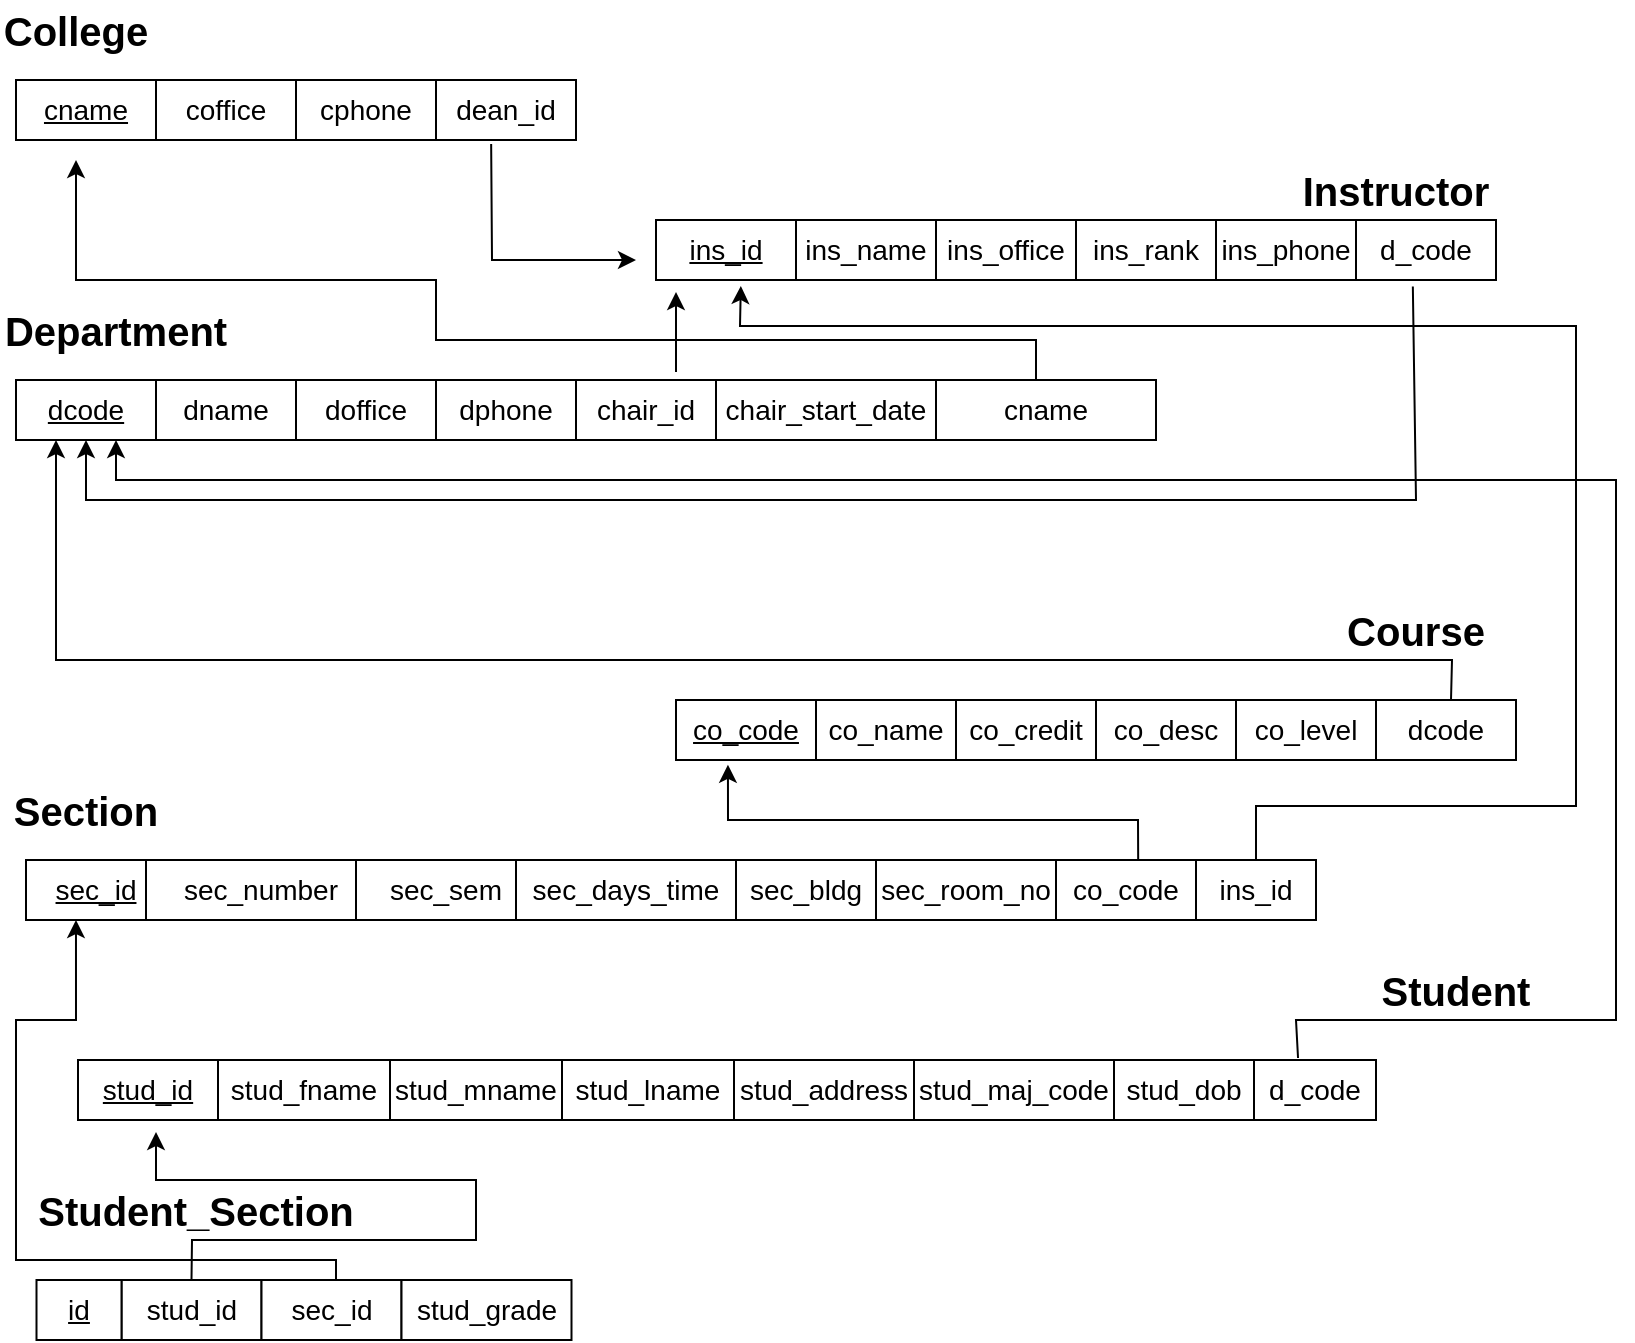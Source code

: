 <mxfile version="24.3.1" type="device">
  <diagram name="Page-1" id="ducd93hACRnwZ_MA11Ve">
    <mxGraphModel dx="1266" dy="692" grid="1" gridSize="10" guides="1" tooltips="1" connect="1" arrows="1" fold="1" page="1" pageScale="1" pageWidth="827" pageHeight="1169" math="0" shadow="0">
      <root>
        <mxCell id="0" />
        <mxCell id="1" parent="0" />
        <mxCell id="RGdw6zsYyYciSOCUpTUz-1" value="&lt;u&gt;&lt;font style=&quot;font-size: 14px;&quot;&gt;cname&lt;/font&gt;&lt;/u&gt;" style="rounded=0;whiteSpace=wrap;html=1;" parent="1" vertex="1">
          <mxGeometry x="10" y="50" width="70" height="30" as="geometry" />
        </mxCell>
        <mxCell id="RGdw6zsYyYciSOCUpTUz-2" value="&lt;b&gt;&lt;font style=&quot;font-size: 20px;&quot;&gt;College&lt;/font&gt;&lt;/b&gt;" style="text;html=1;align=center;verticalAlign=middle;whiteSpace=wrap;rounded=0;" parent="1" vertex="1">
          <mxGeometry x="10" y="10" width="60" height="30" as="geometry" />
        </mxCell>
        <mxCell id="RGdw6zsYyYciSOCUpTUz-3" value="&lt;font style=&quot;font-size: 14px;&quot;&gt;coffice&lt;/font&gt;" style="rounded=0;whiteSpace=wrap;html=1;" parent="1" vertex="1">
          <mxGeometry x="80" y="50" width="70" height="30" as="geometry" />
        </mxCell>
        <mxCell id="RGdw6zsYyYciSOCUpTUz-4" value="&lt;font style=&quot;font-size: 14px;&quot;&gt;cphone&lt;/font&gt;" style="rounded=0;whiteSpace=wrap;html=1;" parent="1" vertex="1">
          <mxGeometry x="150" y="50" width="70" height="30" as="geometry" />
        </mxCell>
        <mxCell id="RGdw6zsYyYciSOCUpTUz-5" value="&lt;font style=&quot;font-size: 14px;&quot;&gt;dean_id&lt;/font&gt;" style="rounded=0;whiteSpace=wrap;html=1;" parent="1" vertex="1">
          <mxGeometry x="220" y="50" width="70" height="30" as="geometry" />
        </mxCell>
        <mxCell id="RGdw6zsYyYciSOCUpTUz-6" value="&lt;b&gt;&lt;font style=&quot;font-size: 20px;&quot;&gt;Instructor&lt;/font&gt;&lt;/b&gt;" style="text;html=1;align=center;verticalAlign=middle;whiteSpace=wrap;rounded=0;" parent="1" vertex="1">
          <mxGeometry x="670" y="90" width="60" height="30" as="geometry" />
        </mxCell>
        <mxCell id="RGdw6zsYyYciSOCUpTUz-7" value="&lt;u&gt;&lt;font style=&quot;font-size: 14px;&quot;&gt;ins_id&lt;/font&gt;&lt;/u&gt;" style="rounded=0;whiteSpace=wrap;html=1;" parent="1" vertex="1">
          <mxGeometry x="330" y="120" width="70" height="30" as="geometry" />
        </mxCell>
        <mxCell id="RGdw6zsYyYciSOCUpTUz-8" value="&lt;font style=&quot;font-size: 14px;&quot;&gt;ins_name&lt;/font&gt;" style="rounded=0;whiteSpace=wrap;html=1;" parent="1" vertex="1">
          <mxGeometry x="400" y="120" width="70" height="30" as="geometry" />
        </mxCell>
        <mxCell id="RGdw6zsYyYciSOCUpTUz-9" value="&lt;font style=&quot;font-size: 14px;&quot;&gt;ins_office&lt;/font&gt;" style="rounded=0;whiteSpace=wrap;html=1;" parent="1" vertex="1">
          <mxGeometry x="470" y="120" width="70" height="30" as="geometry" />
        </mxCell>
        <mxCell id="RGdw6zsYyYciSOCUpTUz-10" value="&lt;font style=&quot;font-size: 14px;&quot;&gt;ins_rank&lt;/font&gt;" style="rounded=0;whiteSpace=wrap;html=1;" parent="1" vertex="1">
          <mxGeometry x="540" y="120" width="70" height="30" as="geometry" />
        </mxCell>
        <mxCell id="RGdw6zsYyYciSOCUpTUz-11" value="&lt;font style=&quot;font-size: 14px;&quot;&gt;ins_phone&lt;/font&gt;" style="rounded=0;whiteSpace=wrap;html=1;" parent="1" vertex="1">
          <mxGeometry x="610" y="120" width="70" height="30" as="geometry" />
        </mxCell>
        <mxCell id="RGdw6zsYyYciSOCUpTUz-12" value="&lt;font style=&quot;font-size: 14px;&quot;&gt;d_code&lt;/font&gt;" style="rounded=0;whiteSpace=wrap;html=1;" parent="1" vertex="1">
          <mxGeometry x="680" y="120" width="70" height="30" as="geometry" />
        </mxCell>
        <mxCell id="RGdw6zsYyYciSOCUpTUz-13" value="" style="endArrow=classic;html=1;rounded=0;exitX=0.394;exitY=1.067;exitDx=0;exitDy=0;exitPerimeter=0;" parent="1" source="RGdw6zsYyYciSOCUpTUz-5" edge="1">
          <mxGeometry width="50" height="50" relative="1" as="geometry">
            <mxPoint x="270" y="190" as="sourcePoint" />
            <mxPoint x="320" y="140" as="targetPoint" />
            <Array as="points">
              <mxPoint x="248" y="140" />
            </Array>
          </mxGeometry>
        </mxCell>
        <mxCell id="RGdw6zsYyYciSOCUpTUz-14" value="&lt;b&gt;&lt;font style=&quot;font-size: 20px;&quot;&gt;Department&lt;/font&gt;&lt;/b&gt;" style="text;html=1;align=center;verticalAlign=middle;whiteSpace=wrap;rounded=0;" parent="1" vertex="1">
          <mxGeometry x="30" y="160" width="60" height="30" as="geometry" />
        </mxCell>
        <mxCell id="RGdw6zsYyYciSOCUpTUz-15" value="&lt;u&gt;&lt;font style=&quot;font-size: 14px;&quot;&gt;dcode&lt;/font&gt;&lt;/u&gt;" style="rounded=0;whiteSpace=wrap;html=1;" parent="1" vertex="1">
          <mxGeometry x="10" y="200" width="70" height="30" as="geometry" />
        </mxCell>
        <mxCell id="RGdw6zsYyYciSOCUpTUz-16" value="&lt;font style=&quot;font-size: 14px;&quot;&gt;dname&lt;/font&gt;" style="rounded=0;whiteSpace=wrap;html=1;" parent="1" vertex="1">
          <mxGeometry x="80" y="200" width="70" height="30" as="geometry" />
        </mxCell>
        <mxCell id="RGdw6zsYyYciSOCUpTUz-17" value="&lt;span style=&quot;font-size: 14px;&quot;&gt;doffice&lt;/span&gt;" style="rounded=0;whiteSpace=wrap;html=1;" parent="1" vertex="1">
          <mxGeometry x="150" y="200" width="70" height="30" as="geometry" />
        </mxCell>
        <mxCell id="RGdw6zsYyYciSOCUpTUz-18" value="&lt;font style=&quot;font-size: 14px;&quot;&gt;dphone&lt;/font&gt;" style="rounded=0;whiteSpace=wrap;html=1;" parent="1" vertex="1">
          <mxGeometry x="220" y="200" width="70" height="30" as="geometry" />
        </mxCell>
        <mxCell id="RGdw6zsYyYciSOCUpTUz-19" value="&lt;font style=&quot;font-size: 14px;&quot;&gt;chair_id&lt;/font&gt;" style="rounded=0;whiteSpace=wrap;html=1;" parent="1" vertex="1">
          <mxGeometry x="290" y="200" width="70" height="30" as="geometry" />
        </mxCell>
        <mxCell id="RGdw6zsYyYciSOCUpTUz-20" value="&lt;font style=&quot;font-size: 14px;&quot;&gt;chair_start_date&lt;/font&gt;" style="rounded=0;whiteSpace=wrap;html=1;" parent="1" vertex="1">
          <mxGeometry x="360" y="200" width="110" height="30" as="geometry" />
        </mxCell>
        <mxCell id="RGdw6zsYyYciSOCUpTUz-23" value="" style="endArrow=classic;html=1;rounded=0;entryX=0.5;entryY=1;entryDx=0;entryDy=0;exitX=0.406;exitY=1.107;exitDx=0;exitDy=0;exitPerimeter=0;" parent="1" source="RGdw6zsYyYciSOCUpTUz-12" target="RGdw6zsYyYciSOCUpTUz-15" edge="1">
          <mxGeometry width="50" height="50" relative="1" as="geometry">
            <mxPoint x="720" y="160" as="sourcePoint" />
            <mxPoint x="30.0" y="252.4" as="targetPoint" />
            <Array as="points">
              <mxPoint x="710" y="260" />
              <mxPoint x="45" y="260" />
            </Array>
          </mxGeometry>
        </mxCell>
        <mxCell id="RGdw6zsYyYciSOCUpTUz-24" value="" style="endArrow=classic;html=1;rounded=0;" parent="1" edge="1">
          <mxGeometry width="50" height="50" relative="1" as="geometry">
            <mxPoint x="340" y="196" as="sourcePoint" />
            <mxPoint x="340" y="156" as="targetPoint" />
          </mxGeometry>
        </mxCell>
        <mxCell id="RGdw6zsYyYciSOCUpTUz-25" value="&lt;font style=&quot;font-size: 14px;&quot;&gt;cname&lt;/font&gt;" style="rounded=0;whiteSpace=wrap;html=1;" parent="1" vertex="1">
          <mxGeometry x="470" y="200" width="110" height="30" as="geometry" />
        </mxCell>
        <mxCell id="RGdw6zsYyYciSOCUpTUz-26" value="" style="endArrow=classic;html=1;rounded=0;" parent="1" edge="1">
          <mxGeometry width="50" height="50" relative="1" as="geometry">
            <mxPoint x="520" y="200" as="sourcePoint" />
            <mxPoint x="40" y="90" as="targetPoint" />
            <Array as="points">
              <mxPoint x="520" y="180" />
              <mxPoint x="220" y="180" />
              <mxPoint x="220" y="150" />
              <mxPoint x="40" y="150" />
            </Array>
          </mxGeometry>
        </mxCell>
        <mxCell id="RGdw6zsYyYciSOCUpTUz-27" value="&lt;b&gt;&lt;font style=&quot;font-size: 20px;&quot;&gt;Course&lt;/font&gt;&lt;/b&gt;" style="text;html=1;align=center;verticalAlign=middle;whiteSpace=wrap;rounded=0;" parent="1" vertex="1">
          <mxGeometry x="680" y="310" width="60" height="30" as="geometry" />
        </mxCell>
        <mxCell id="RGdw6zsYyYciSOCUpTUz-28" value="&lt;u&gt;&lt;font style=&quot;font-size: 14px;&quot;&gt;co_code&lt;/font&gt;&lt;/u&gt;" style="rounded=0;whiteSpace=wrap;html=1;" parent="1" vertex="1">
          <mxGeometry x="340" y="360" width="70" height="30" as="geometry" />
        </mxCell>
        <mxCell id="RGdw6zsYyYciSOCUpTUz-29" value="&lt;font style=&quot;font-size: 14px;&quot;&gt;co_name&lt;/font&gt;" style="rounded=0;whiteSpace=wrap;html=1;" parent="1" vertex="1">
          <mxGeometry x="410" y="360" width="70" height="30" as="geometry" />
        </mxCell>
        <mxCell id="RGdw6zsYyYciSOCUpTUz-30" value="&lt;font style=&quot;font-size: 14px;&quot;&gt;co_credit&lt;/font&gt;" style="rounded=0;whiteSpace=wrap;html=1;" parent="1" vertex="1">
          <mxGeometry x="480" y="360" width="70" height="30" as="geometry" />
        </mxCell>
        <mxCell id="RGdw6zsYyYciSOCUpTUz-31" value="&lt;font style=&quot;font-size: 14px;&quot;&gt;co_desc&lt;/font&gt;" style="rounded=0;whiteSpace=wrap;html=1;" parent="1" vertex="1">
          <mxGeometry x="550" y="360" width="70" height="30" as="geometry" />
        </mxCell>
        <mxCell id="RGdw6zsYyYciSOCUpTUz-32" value="&lt;font style=&quot;font-size: 14px;&quot;&gt;co_level&lt;/font&gt;" style="rounded=0;whiteSpace=wrap;html=1;" parent="1" vertex="1">
          <mxGeometry x="620" y="360" width="70" height="30" as="geometry" />
        </mxCell>
        <mxCell id="RGdw6zsYyYciSOCUpTUz-33" value="&lt;font style=&quot;font-size: 14px;&quot;&gt;dcode&lt;/font&gt;" style="rounded=0;whiteSpace=wrap;html=1;" parent="1" vertex="1">
          <mxGeometry x="690" y="360" width="70" height="30" as="geometry" />
        </mxCell>
        <mxCell id="RGdw6zsYyYciSOCUpTUz-34" value="" style="endArrow=classic;html=1;rounded=0;entryX=0.25;entryY=1;entryDx=0;entryDy=0;exitX=0.5;exitY=0;exitDx=0;exitDy=0;" parent="1" edge="1">
          <mxGeometry width="50" height="50" relative="1" as="geometry">
            <mxPoint x="727.5" y="360" as="sourcePoint" />
            <mxPoint x="30" y="230" as="targetPoint" />
            <Array as="points">
              <mxPoint x="728" y="340" />
              <mxPoint x="30" y="340" />
            </Array>
          </mxGeometry>
        </mxCell>
        <mxCell id="RGdw6zsYyYciSOCUpTUz-35" value="&lt;span style=&quot;font-size: 20px;&quot;&gt;&lt;b&gt;Section&lt;/b&gt;&lt;/span&gt;" style="text;html=1;align=center;verticalAlign=middle;whiteSpace=wrap;rounded=0;" parent="1" vertex="1">
          <mxGeometry x="15" y="400" width="60" height="30" as="geometry" />
        </mxCell>
        <mxCell id="RGdw6zsYyYciSOCUpTUz-36" value="&lt;u&gt;&lt;font style=&quot;font-size: 14px;&quot;&gt;sec_id&lt;/font&gt;&lt;/u&gt;" style="rounded=0;whiteSpace=wrap;html=1;" parent="1" vertex="1">
          <mxGeometry x="15" y="440" width="70" height="30" as="geometry" />
        </mxCell>
        <mxCell id="RGdw6zsYyYciSOCUpTUz-37" value="&lt;font style=&quot;font-size: 14px;&quot;&gt;sec_number&lt;/font&gt;" style="rounded=0;whiteSpace=wrap;html=1;" parent="1" vertex="1">
          <mxGeometry x="75" y="440" width="115" height="30" as="geometry" />
        </mxCell>
        <mxCell id="RGdw6zsYyYciSOCUpTUz-38" value="&lt;font style=&quot;font-size: 14px;&quot;&gt;sec_sem&lt;/font&gt;" style="rounded=0;whiteSpace=wrap;html=1;" parent="1" vertex="1">
          <mxGeometry x="180" y="440" width="90" height="30" as="geometry" />
        </mxCell>
        <mxCell id="RGdw6zsYyYciSOCUpTUz-39" value="&lt;font style=&quot;font-size: 14px;&quot;&gt;sec_days_time&lt;/font&gt;" style="rounded=0;whiteSpace=wrap;html=1;" parent="1" vertex="1">
          <mxGeometry x="260" y="440" width="110" height="30" as="geometry" />
        </mxCell>
        <mxCell id="RGdw6zsYyYciSOCUpTUz-40" value="&lt;font style=&quot;font-size: 14px;&quot;&gt;sec_bldg&lt;/font&gt;" style="rounded=0;whiteSpace=wrap;html=1;" parent="1" vertex="1">
          <mxGeometry x="370" y="440" width="70" height="30" as="geometry" />
        </mxCell>
        <mxCell id="RGdw6zsYyYciSOCUpTUz-41" value="&lt;font style=&quot;font-size: 14px;&quot;&gt;sec_room_no&lt;/font&gt;" style="rounded=0;whiteSpace=wrap;html=1;" parent="1" vertex="1">
          <mxGeometry x="440" y="440" width="90" height="30" as="geometry" />
        </mxCell>
        <mxCell id="RGdw6zsYyYciSOCUpTUz-43" value="&lt;font style=&quot;font-size: 14px;&quot;&gt;co_code&lt;/font&gt;" style="rounded=0;whiteSpace=wrap;html=1;" parent="1" vertex="1">
          <mxGeometry x="530" y="440" width="70" height="30" as="geometry" />
        </mxCell>
        <mxCell id="RGdw6zsYyYciSOCUpTUz-44" value="" style="endArrow=classic;html=1;rounded=0;entryX=0.371;entryY=1.08;entryDx=0;entryDy=0;entryPerimeter=0;exitX=0.587;exitY=-0.013;exitDx=0;exitDy=0;exitPerimeter=0;" parent="1" source="RGdw6zsYyYciSOCUpTUz-43" target="RGdw6zsYyYciSOCUpTUz-28" edge="1">
          <mxGeometry width="50" height="50" relative="1" as="geometry">
            <mxPoint x="575" y="440" as="sourcePoint" />
            <mxPoint x="600" y="410" as="targetPoint" />
            <Array as="points">
              <mxPoint x="571" y="420" />
              <mxPoint x="366" y="420" />
            </Array>
          </mxGeometry>
        </mxCell>
        <mxCell id="RGdw6zsYyYciSOCUpTUz-45" value="&lt;font style=&quot;font-size: 14px;&quot;&gt;ins_id&lt;/font&gt;" style="rounded=0;whiteSpace=wrap;html=1;" parent="1" vertex="1">
          <mxGeometry x="600" y="440" width="60" height="30" as="geometry" />
        </mxCell>
        <mxCell id="RGdw6zsYyYciSOCUpTUz-46" value="" style="endArrow=classic;html=1;rounded=0;entryX=0.606;entryY=1;entryDx=0;entryDy=0;entryPerimeter=0;" parent="1" edge="1">
          <mxGeometry width="50" height="50" relative="1" as="geometry">
            <mxPoint x="630" y="440" as="sourcePoint" />
            <mxPoint x="372.42" y="153" as="targetPoint" />
            <Array as="points">
              <mxPoint x="630" y="413" />
              <mxPoint x="790" y="413" />
              <mxPoint x="790" y="173" />
              <mxPoint x="372" y="173" />
            </Array>
          </mxGeometry>
        </mxCell>
        <mxCell id="RGdw6zsYyYciSOCUpTUz-48" value="&lt;span style=&quot;font-size: 20px;&quot;&gt;&lt;b&gt;Student&lt;/b&gt;&lt;/span&gt;" style="text;html=1;align=center;verticalAlign=middle;whiteSpace=wrap;rounded=0;" parent="1" vertex="1">
          <mxGeometry x="700" y="490" width="60" height="30" as="geometry" />
        </mxCell>
        <mxCell id="RGdw6zsYyYciSOCUpTUz-49" value="&lt;u&gt;&lt;font style=&quot;font-size: 14px;&quot;&gt;stud_id&lt;/font&gt;&lt;/u&gt;" style="rounded=0;whiteSpace=wrap;html=1;" parent="1" vertex="1">
          <mxGeometry x="41" y="540" width="70" height="30" as="geometry" />
        </mxCell>
        <mxCell id="RGdw6zsYyYciSOCUpTUz-50" value="&lt;font style=&quot;font-size: 14px;&quot;&gt;stud_address&lt;/font&gt;" style="rounded=0;whiteSpace=wrap;html=1;" parent="1" vertex="1">
          <mxGeometry x="369" y="540" width="90" height="30" as="geometry" />
        </mxCell>
        <mxCell id="RGdw6zsYyYciSOCUpTUz-51" value="&lt;font style=&quot;font-size: 14px;&quot;&gt;stud_maj_code&lt;/font&gt;" style="rounded=0;whiteSpace=wrap;html=1;" parent="1" vertex="1">
          <mxGeometry x="459" y="540" width="100" height="30" as="geometry" />
        </mxCell>
        <mxCell id="RGdw6zsYyYciSOCUpTUz-52" value="&lt;font style=&quot;font-size: 14px;&quot;&gt;stud_dob&lt;/font&gt;" style="rounded=0;whiteSpace=wrap;html=1;" parent="1" vertex="1">
          <mxGeometry x="559" y="540" width="70" height="30" as="geometry" />
        </mxCell>
        <mxCell id="RGdw6zsYyYciSOCUpTUz-53" value="&lt;font style=&quot;font-size: 14px;&quot;&gt;stud_fname&lt;/font&gt;" style="rounded=0;whiteSpace=wrap;html=1;" parent="1" vertex="1">
          <mxGeometry x="111" y="540" width="86" height="30" as="geometry" />
        </mxCell>
        <mxCell id="RGdw6zsYyYciSOCUpTUz-55" value="&lt;font style=&quot;font-size: 14px;&quot;&gt;stud_mname&lt;/font&gt;" style="rounded=0;whiteSpace=wrap;html=1;" parent="1" vertex="1">
          <mxGeometry x="197" y="540" width="86" height="30" as="geometry" />
        </mxCell>
        <mxCell id="RGdw6zsYyYciSOCUpTUz-56" value="&lt;font style=&quot;font-size: 14px;&quot;&gt;stud_lname&lt;/font&gt;" style="rounded=0;whiteSpace=wrap;html=1;" parent="1" vertex="1">
          <mxGeometry x="283" y="540" width="86" height="30" as="geometry" />
        </mxCell>
        <mxCell id="RGdw6zsYyYciSOCUpTUz-57" value="&lt;font style=&quot;font-size: 14px;&quot;&gt;d_code&lt;/font&gt;" style="rounded=0;whiteSpace=wrap;html=1;" parent="1" vertex="1">
          <mxGeometry x="629" y="540" width="61" height="30" as="geometry" />
        </mxCell>
        <mxCell id="RGdw6zsYyYciSOCUpTUz-58" value="" style="endArrow=classic;html=1;rounded=0;exitX=0.361;exitY=-0.033;exitDx=0;exitDy=0;exitPerimeter=0;" parent="1" source="RGdw6zsYyYciSOCUpTUz-57" edge="1">
          <mxGeometry width="50" height="50" relative="1" as="geometry">
            <mxPoint x="800" y="540" as="sourcePoint" />
            <mxPoint x="60" y="230" as="targetPoint" />
            <Array as="points">
              <mxPoint x="650" y="520" />
              <mxPoint x="810" y="520" />
              <mxPoint x="810" y="380" />
              <mxPoint x="810" y="250" />
              <mxPoint x="60" y="250" />
            </Array>
          </mxGeometry>
        </mxCell>
        <mxCell id="RGdw6zsYyYciSOCUpTUz-59" value="&lt;span style=&quot;font-size: 20px;&quot;&gt;&lt;b&gt;Student_Section&lt;/b&gt;&lt;/span&gt;" style="text;html=1;align=center;verticalAlign=middle;whiteSpace=wrap;rounded=0;" parent="1" vertex="1">
          <mxGeometry x="70" y="600" width="60" height="30" as="geometry" />
        </mxCell>
        <mxCell id="RGdw6zsYyYciSOCUpTUz-60" value="&lt;font style=&quot;font-size: 14px;&quot;&gt;stud_id&lt;/font&gt;" style="rounded=0;whiteSpace=wrap;html=1;" parent="1" vertex="1">
          <mxGeometry x="62.75" y="650" width="70" height="30" as="geometry" />
        </mxCell>
        <mxCell id="RGdw6zsYyYciSOCUpTUz-61" value="&lt;font style=&quot;font-size: 14px;&quot;&gt;sec_id&lt;/font&gt;" style="rounded=0;whiteSpace=wrap;html=1;" parent="1" vertex="1">
          <mxGeometry x="132.75" y="650" width="70" height="30" as="geometry" />
        </mxCell>
        <mxCell id="RGdw6zsYyYciSOCUpTUz-62" value="&lt;font style=&quot;font-size: 14px;&quot;&gt;stud_grade&lt;/font&gt;" style="rounded=0;whiteSpace=wrap;html=1;" parent="1" vertex="1">
          <mxGeometry x="202.75" y="650" width="85" height="30" as="geometry" />
        </mxCell>
        <mxCell id="RGdw6zsYyYciSOCUpTUz-73" value="" style="endArrow=classic;html=1;rounded=0;exitX=0.5;exitY=0;exitDx=0;exitDy=0;" parent="1" source="RGdw6zsYyYciSOCUpTUz-60" edge="1">
          <mxGeometry width="50" height="50" relative="1" as="geometry">
            <mxPoint x="50" y="640" as="sourcePoint" />
            <mxPoint x="80" y="576" as="targetPoint" />
            <Array as="points">
              <mxPoint x="98" y="630" />
              <mxPoint x="240" y="630" />
              <mxPoint x="240" y="620" />
              <mxPoint x="240" y="600" />
              <mxPoint x="80" y="600" />
            </Array>
          </mxGeometry>
        </mxCell>
        <mxCell id="RGdw6zsYyYciSOCUpTUz-74" value="" style="endArrow=classic;html=1;rounded=0;entryX=0.357;entryY=1;entryDx=0;entryDy=0;entryPerimeter=0;" parent="1" target="RGdw6zsYyYciSOCUpTUz-36" edge="1">
          <mxGeometry width="50" height="50" relative="1" as="geometry">
            <mxPoint x="170" y="650" as="sourcePoint" />
            <mxPoint x="40" y="480" as="targetPoint" />
            <Array as="points">
              <mxPoint x="170" y="640" />
              <mxPoint x="10" y="640" />
              <mxPoint x="10" y="520" />
              <mxPoint x="40" y="520" />
            </Array>
          </mxGeometry>
        </mxCell>
        <mxCell id="RGdw6zsYyYciSOCUpTUz-75" value="&lt;font style=&quot;font-size: 14px;&quot;&gt;&lt;u&gt;id&lt;/u&gt;&lt;/font&gt;" style="rounded=0;whiteSpace=wrap;html=1;" parent="1" vertex="1">
          <mxGeometry x="20.25" y="650" width="42.5" height="30" as="geometry" />
        </mxCell>
      </root>
    </mxGraphModel>
  </diagram>
</mxfile>

